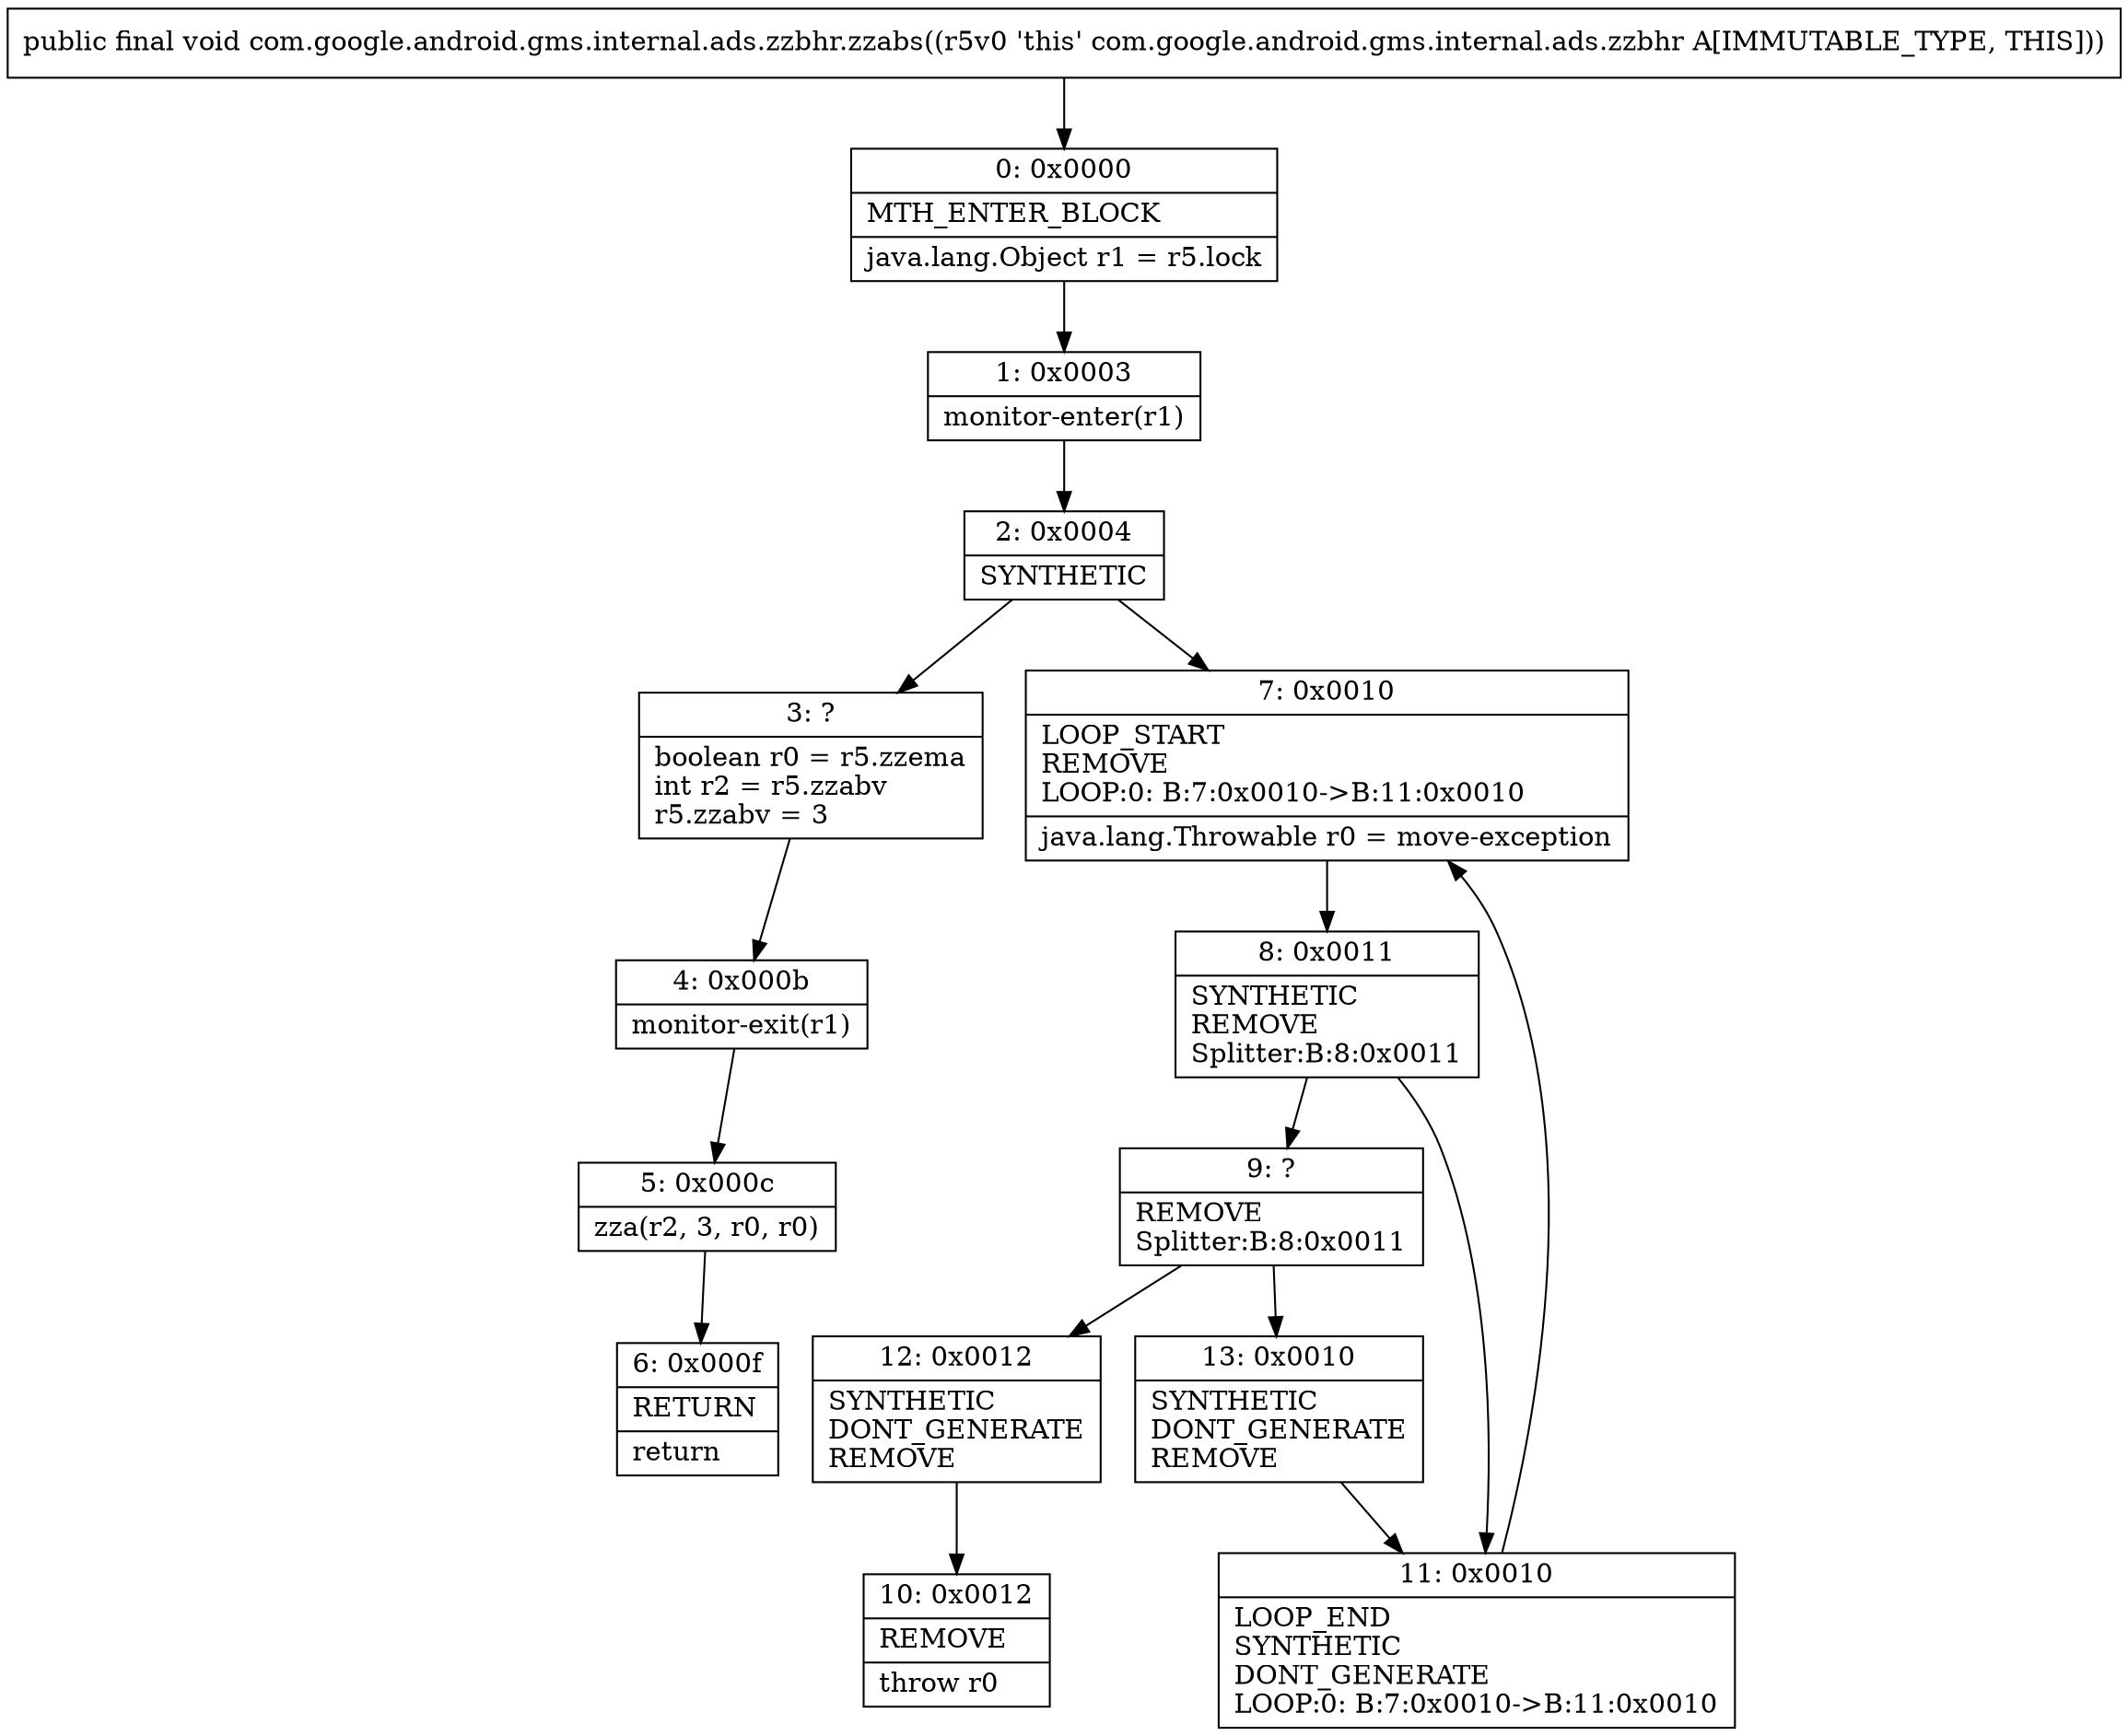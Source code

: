 digraph "CFG forcom.google.android.gms.internal.ads.zzbhr.zzabs()V" {
Node_0 [shape=record,label="{0\:\ 0x0000|MTH_ENTER_BLOCK\l|java.lang.Object r1 = r5.lock\l}"];
Node_1 [shape=record,label="{1\:\ 0x0003|monitor\-enter(r1)\l}"];
Node_2 [shape=record,label="{2\:\ 0x0004|SYNTHETIC\l}"];
Node_3 [shape=record,label="{3\:\ ?|boolean r0 = r5.zzema\lint r2 = r5.zzabv\lr5.zzabv = 3\l}"];
Node_4 [shape=record,label="{4\:\ 0x000b|monitor\-exit(r1)\l}"];
Node_5 [shape=record,label="{5\:\ 0x000c|zza(r2, 3, r0, r0)\l}"];
Node_6 [shape=record,label="{6\:\ 0x000f|RETURN\l|return\l}"];
Node_7 [shape=record,label="{7\:\ 0x0010|LOOP_START\lREMOVE\lLOOP:0: B:7:0x0010\-\>B:11:0x0010\l|java.lang.Throwable r0 = move\-exception\l}"];
Node_8 [shape=record,label="{8\:\ 0x0011|SYNTHETIC\lREMOVE\lSplitter:B:8:0x0011\l}"];
Node_9 [shape=record,label="{9\:\ ?|REMOVE\lSplitter:B:8:0x0011\l}"];
Node_10 [shape=record,label="{10\:\ 0x0012|REMOVE\l|throw r0\l}"];
Node_11 [shape=record,label="{11\:\ 0x0010|LOOP_END\lSYNTHETIC\lDONT_GENERATE\lLOOP:0: B:7:0x0010\-\>B:11:0x0010\l}"];
Node_12 [shape=record,label="{12\:\ 0x0012|SYNTHETIC\lDONT_GENERATE\lREMOVE\l}"];
Node_13 [shape=record,label="{13\:\ 0x0010|SYNTHETIC\lDONT_GENERATE\lREMOVE\l}"];
MethodNode[shape=record,label="{public final void com.google.android.gms.internal.ads.zzbhr.zzabs((r5v0 'this' com.google.android.gms.internal.ads.zzbhr A[IMMUTABLE_TYPE, THIS])) }"];
MethodNode -> Node_0;
Node_0 -> Node_1;
Node_1 -> Node_2;
Node_2 -> Node_3;
Node_2 -> Node_7;
Node_3 -> Node_4;
Node_4 -> Node_5;
Node_5 -> Node_6;
Node_7 -> Node_8;
Node_8 -> Node_9;
Node_8 -> Node_11;
Node_9 -> Node_12;
Node_9 -> Node_13;
Node_11 -> Node_7;
Node_12 -> Node_10;
Node_13 -> Node_11;
}

